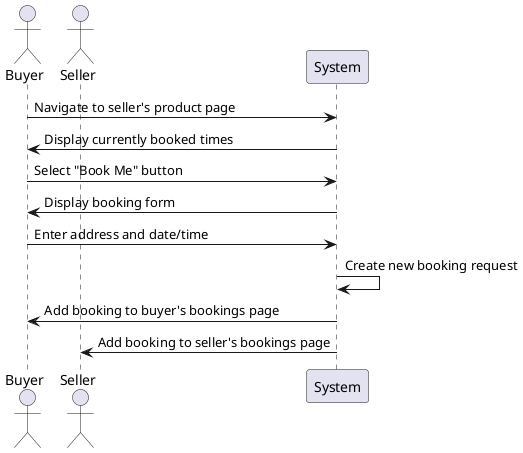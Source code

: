 @startuml
'https://plantuml.com/sequence-diagram

actor Buyer
actor Seller
participant System

Buyer -> System: Navigate to seller's product page
System -> Buyer: Display currently booked times
Buyer -> System: Select "Book Me" button
System -> Buyer: Display booking form
Buyer -> System: Enter address and date/time
System -> System: Create new booking request
System -> Buyer: Add booking to buyer's bookings page
System -> Seller: Add booking to seller's bookings page

@enduml
